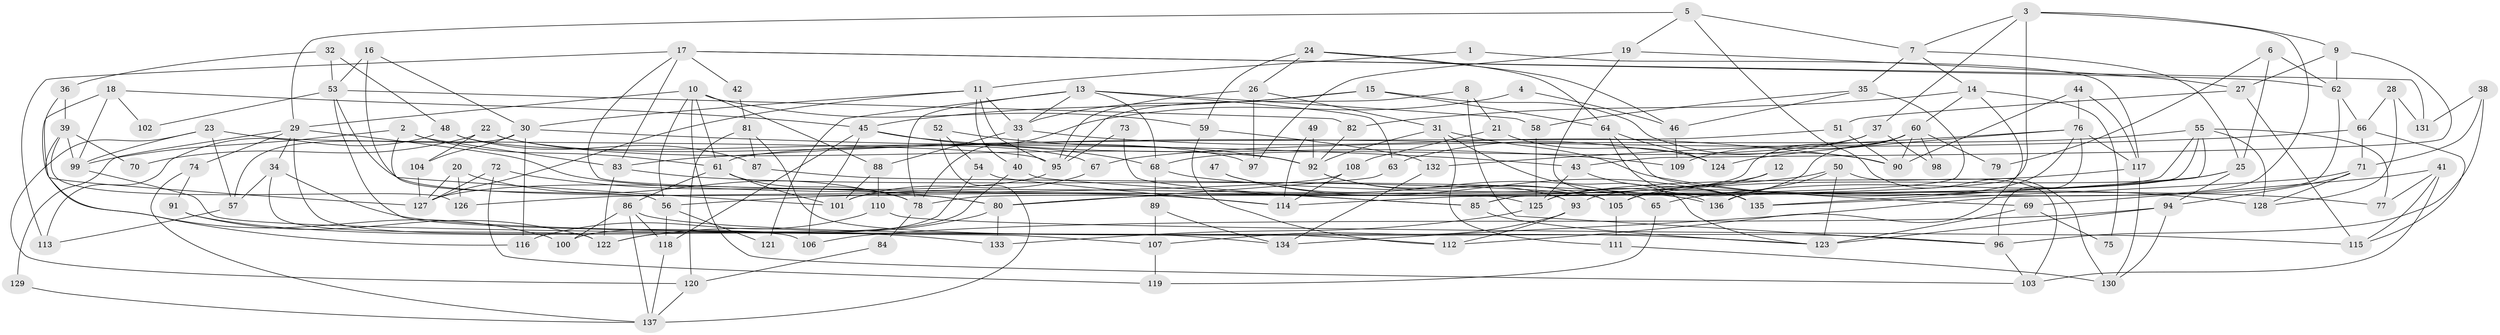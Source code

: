 // coarse degree distribution, {19: 0.023809523809523808, 10: 0.07142857142857142, 8: 0.14285714285714285, 9: 0.11904761904761904, 6: 0.23809523809523808, 7: 0.21428571428571427, 3: 0.047619047619047616, 12: 0.023809523809523808, 13: 0.023809523809523808, 4: 0.047619047619047616, 5: 0.047619047619047616}
// Generated by graph-tools (version 1.1) at 2025/50/03/04/25 22:50:53]
// undirected, 137 vertices, 274 edges
graph export_dot {
  node [color=gray90,style=filled];
  1;
  2;
  3;
  4;
  5;
  6;
  7;
  8;
  9;
  10;
  11;
  12;
  13;
  14;
  15;
  16;
  17;
  18;
  19;
  20;
  21;
  22;
  23;
  24;
  25;
  26;
  27;
  28;
  29;
  30;
  31;
  32;
  33;
  34;
  35;
  36;
  37;
  38;
  39;
  40;
  41;
  42;
  43;
  44;
  45;
  46;
  47;
  48;
  49;
  50;
  51;
  52;
  53;
  54;
  55;
  56;
  57;
  58;
  59;
  60;
  61;
  62;
  63;
  64;
  65;
  66;
  67;
  68;
  69;
  70;
  71;
  72;
  73;
  74;
  75;
  76;
  77;
  78;
  79;
  80;
  81;
  82;
  83;
  84;
  85;
  86;
  87;
  88;
  89;
  90;
  91;
  92;
  93;
  94;
  95;
  96;
  97;
  98;
  99;
  100;
  101;
  102;
  103;
  104;
  105;
  106;
  107;
  108;
  109;
  110;
  111;
  112;
  113;
  114;
  115;
  116;
  117;
  118;
  119;
  120;
  121;
  122;
  123;
  124;
  125;
  126;
  127;
  128;
  129;
  130;
  131;
  132;
  133;
  134;
  135;
  136;
  137;
  1 -- 11;
  1 -- 117;
  2 -- 83;
  2 -- 61;
  2 -- 56;
  2 -- 99;
  3 -- 9;
  3 -- 37;
  3 -- 7;
  3 -- 114;
  3 -- 136;
  4 -- 46;
  4 -- 78;
  5 -- 19;
  5 -- 29;
  5 -- 7;
  5 -- 130;
  6 -- 62;
  6 -- 25;
  6 -- 79;
  7 -- 14;
  7 -- 25;
  7 -- 35;
  8 -- 95;
  8 -- 96;
  8 -- 21;
  9 -- 27;
  9 -- 62;
  9 -- 43;
  10 -- 103;
  10 -- 88;
  10 -- 29;
  10 -- 56;
  10 -- 59;
  10 -- 61;
  11 -- 40;
  11 -- 95;
  11 -- 30;
  11 -- 33;
  11 -- 127;
  12 -- 105;
  12 -- 80;
  13 -- 33;
  13 -- 68;
  13 -- 58;
  13 -- 63;
  13 -- 78;
  13 -- 121;
  14 -- 60;
  14 -- 75;
  14 -- 82;
  14 -- 112;
  15 -- 33;
  15 -- 90;
  15 -- 45;
  15 -- 64;
  16 -- 101;
  16 -- 30;
  16 -- 53;
  17 -- 131;
  17 -- 125;
  17 -- 42;
  17 -- 62;
  17 -- 83;
  17 -- 113;
  18 -- 99;
  18 -- 45;
  18 -- 100;
  18 -- 102;
  19 -- 97;
  19 -- 136;
  19 -- 27;
  20 -- 127;
  20 -- 78;
  20 -- 126;
  21 -- 124;
  21 -- 108;
  22 -- 92;
  22 -- 104;
  22 -- 70;
  22 -- 97;
  23 -- 120;
  23 -- 57;
  23 -- 95;
  23 -- 99;
  24 -- 46;
  24 -- 59;
  24 -- 26;
  24 -- 64;
  25 -- 94;
  25 -- 65;
  25 -- 105;
  26 -- 31;
  26 -- 95;
  26 -- 97;
  27 -- 115;
  27 -- 51;
  28 -- 66;
  28 -- 128;
  28 -- 131;
  29 -- 114;
  29 -- 34;
  29 -- 74;
  29 -- 106;
  29 -- 129;
  30 -- 57;
  30 -- 43;
  30 -- 104;
  30 -- 116;
  31 -- 128;
  31 -- 123;
  31 -- 92;
  31 -- 111;
  32 -- 53;
  32 -- 36;
  32 -- 48;
  33 -- 40;
  33 -- 88;
  33 -- 90;
  34 -- 123;
  34 -- 57;
  34 -- 122;
  35 -- 58;
  35 -- 46;
  35 -- 85;
  36 -- 39;
  36 -- 127;
  37 -- 68;
  37 -- 63;
  37 -- 98;
  38 -- 96;
  38 -- 71;
  38 -- 131;
  39 -- 99;
  39 -- 126;
  39 -- 70;
  39 -- 116;
  40 -- 85;
  40 -- 122;
  41 -- 115;
  41 -- 69;
  41 -- 77;
  41 -- 103;
  42 -- 81;
  43 -- 125;
  43 -- 135;
  44 -- 76;
  44 -- 90;
  44 -- 117;
  45 -- 118;
  45 -- 68;
  45 -- 106;
  45 -- 109;
  46 -- 109;
  47 -- 65;
  47 -- 135;
  48 -- 67;
  48 -- 87;
  48 -- 113;
  49 -- 92;
  49 -- 114;
  50 -- 56;
  50 -- 103;
  50 -- 123;
  50 -- 136;
  51 -- 61;
  51 -- 90;
  52 -- 92;
  52 -- 137;
  52 -- 54;
  53 -- 82;
  53 -- 80;
  53 -- 102;
  53 -- 134;
  54 -- 100;
  54 -- 114;
  55 -- 135;
  55 -- 85;
  55 -- 67;
  55 -- 77;
  55 -- 78;
  55 -- 128;
  56 -- 118;
  56 -- 121;
  57 -- 113;
  58 -- 125;
  59 -- 112;
  59 -- 132;
  60 -- 125;
  60 -- 90;
  60 -- 79;
  60 -- 98;
  60 -- 101;
  60 -- 109;
  61 -- 78;
  61 -- 86;
  61 -- 101;
  62 -- 66;
  62 -- 134;
  63 -- 80;
  64 -- 69;
  64 -- 124;
  64 -- 135;
  65 -- 119;
  66 -- 83;
  66 -- 71;
  66 -- 115;
  67 -- 101;
  68 -- 77;
  68 -- 89;
  69 -- 123;
  69 -- 75;
  71 -- 94;
  71 -- 135;
  71 -- 128;
  72 -- 80;
  72 -- 127;
  72 -- 119;
  73 -- 95;
  73 -- 85;
  74 -- 91;
  74 -- 137;
  76 -- 117;
  76 -- 132;
  76 -- 93;
  76 -- 96;
  76 -- 124;
  78 -- 84;
  80 -- 122;
  80 -- 133;
  81 -- 112;
  81 -- 87;
  81 -- 120;
  82 -- 92;
  83 -- 136;
  83 -- 122;
  84 -- 120;
  85 -- 123;
  86 -- 118;
  86 -- 96;
  86 -- 100;
  86 -- 137;
  87 -- 105;
  88 -- 101;
  88 -- 110;
  89 -- 134;
  89 -- 107;
  91 -- 133;
  91 -- 122;
  92 -- 93;
  92 -- 105;
  93 -- 107;
  93 -- 112;
  94 -- 130;
  94 -- 106;
  94 -- 123;
  95 -- 127;
  96 -- 103;
  99 -- 107;
  104 -- 127;
  105 -- 111;
  107 -- 119;
  108 -- 114;
  108 -- 126;
  110 -- 116;
  110 -- 115;
  111 -- 130;
  117 -- 130;
  117 -- 125;
  118 -- 137;
  120 -- 137;
  125 -- 133;
  129 -- 137;
  132 -- 134;
}
